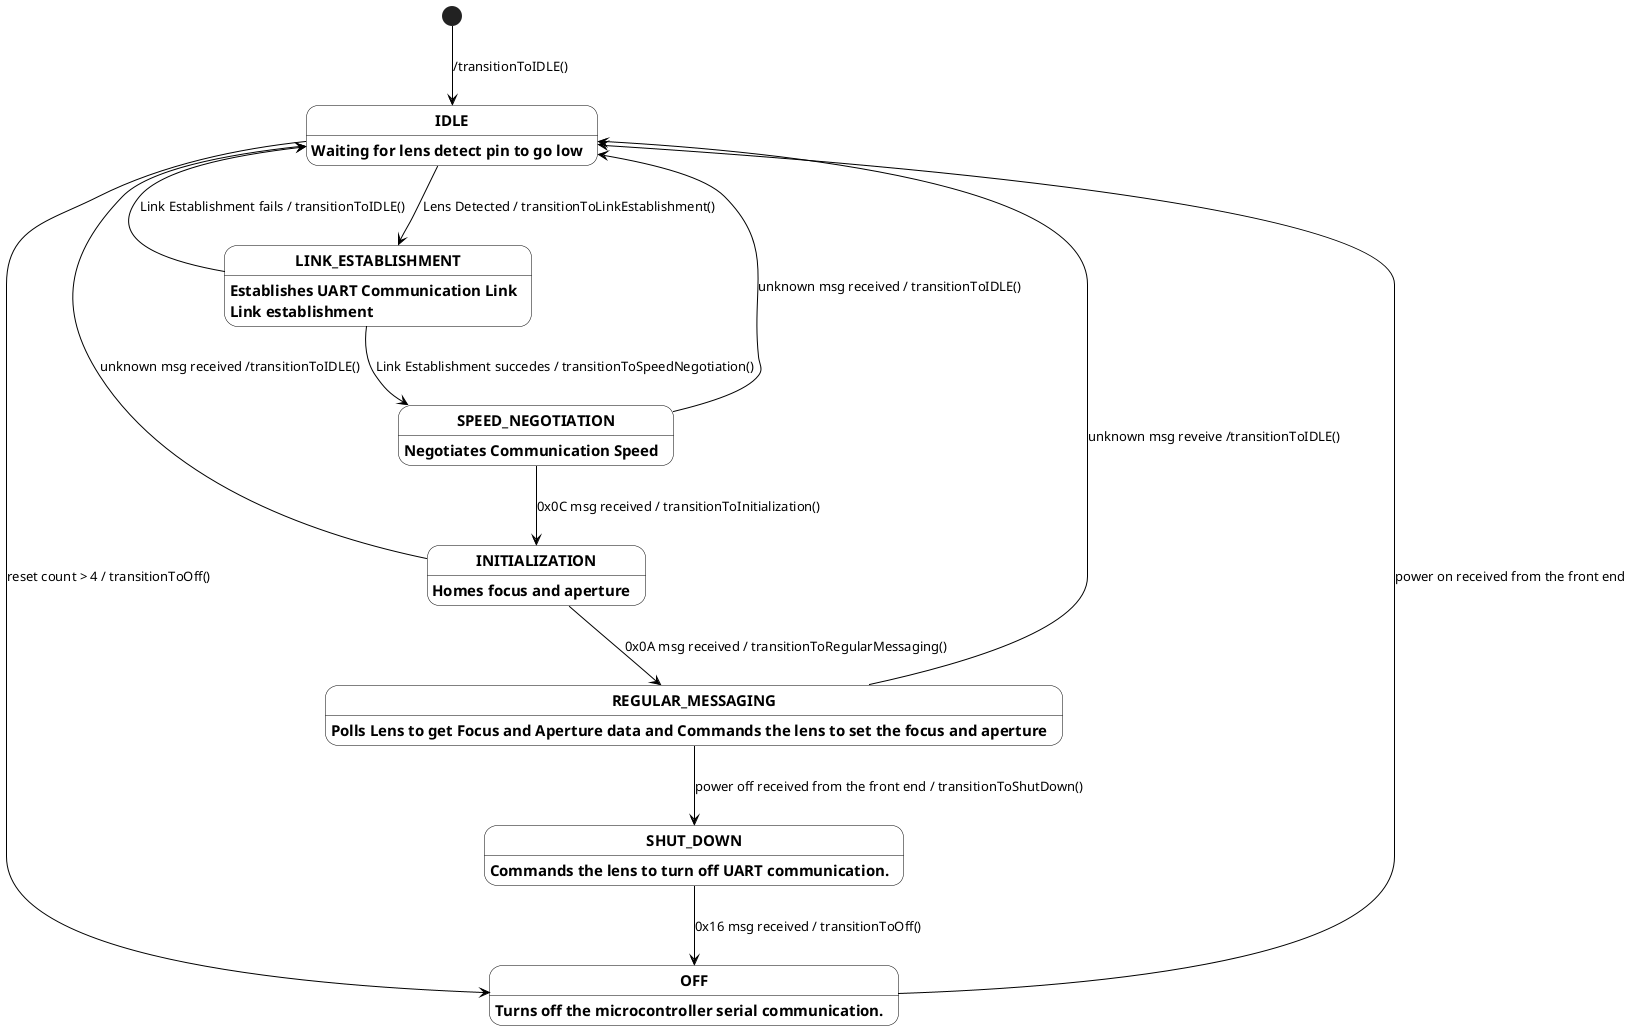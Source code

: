 @startuml
hide empty description
skinparam Shadowing false	
skinparam State {
  AttributeFontColor black
  AttributeFontName serif
  AttributeFontSize  9
  BackgroundColor white
  BorderColor black
  EndColor black
  FontColor black
  FontName Sanserif
  FontSize 15
  FontStyle bold
  StartColor black
  ArrowColor black	
}

IDLE: Waiting for lens detect pin to go low
LINK_ESTABLISHMENT: Establishes UART Communication Link
SPEED_NEGOTIATION: Negotiates Communication Speed
INITIALIZATION: Homes focus and aperture
REGULAR_MESSAGING: Polls Lens to get Focus and Aperture data and Commands the lens to set the focus and aperture
SHUT_DOWN: Commands the lens to turn off UART communication.
OFF: Turns off the microcontroller serial communication.


[*] --> IDLE: /transitionToIDLE()

IDLE --> LINK_ESTABLISHMENT: Lens Detected / transitionToLinkEstablishment()
IDLE --> OFF: reset count > 4 / transitionToOff()

LINK_ESTABLISHMENT : Link establishment
LINK_ESTABLISHMENT --> SPEED_NEGOTIATION : Link Establishment succedes / transitionToSpeedNegotiation()
LINK_ESTABLISHMENT --> IDLE : Link Establishment fails / transitionToIDLE()
SPEED_NEGOTIATION --> INITIALIZATION : 0x0C msg received / transitionToInitialization()
SPEED_NEGOTIATION --> IDLE : unknown msg received / transitionToIDLE()
INITIALIZATION --> REGULAR_MESSAGING : 0x0A msg received / transitionToRegularMessaging()
INITIALIZATION --> IDLE : unknown msg received /transitionToIDLE()
REGULAR_MESSAGING --> SHUT_DOWN : power off received from the front end / transitionToShutDown()
REGULAR_MESSAGING --> IDLE : unknown msg reveive /transitionToIDLE()
SHUT_DOWN --> OFF : 0x16 msg received / transitionToOff()
OFF --> IDLE : power on received from the front end
@enduml
